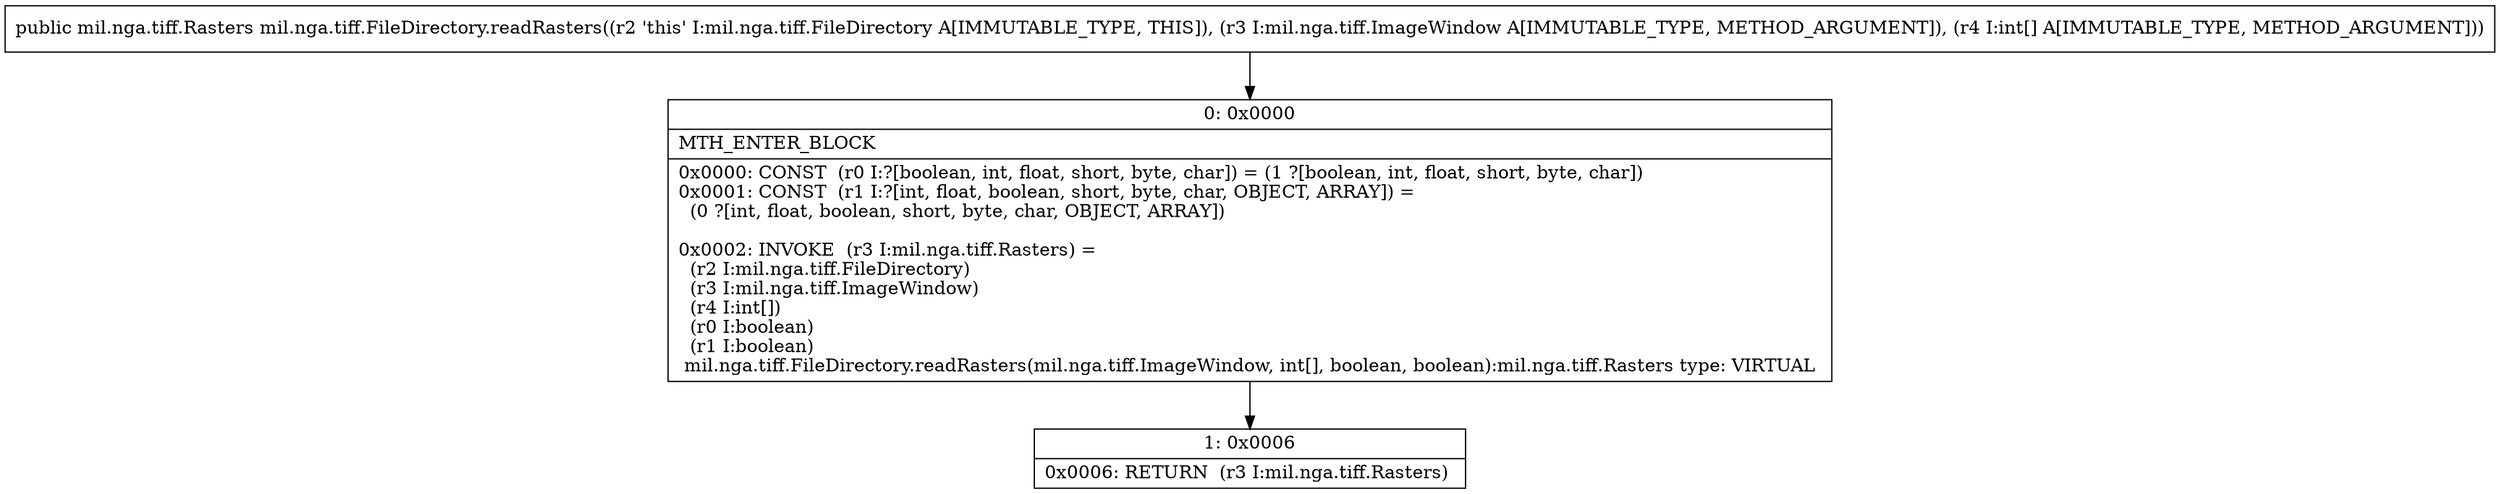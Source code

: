 digraph "CFG formil.nga.tiff.FileDirectory.readRasters(Lmil\/nga\/tiff\/ImageWindow;[I)Lmil\/nga\/tiff\/Rasters;" {
Node_0 [shape=record,label="{0\:\ 0x0000|MTH_ENTER_BLOCK\l|0x0000: CONST  (r0 I:?[boolean, int, float, short, byte, char]) = (1 ?[boolean, int, float, short, byte, char]) \l0x0001: CONST  (r1 I:?[int, float, boolean, short, byte, char, OBJECT, ARRAY]) = \l  (0 ?[int, float, boolean, short, byte, char, OBJECT, ARRAY])\l \l0x0002: INVOKE  (r3 I:mil.nga.tiff.Rasters) = \l  (r2 I:mil.nga.tiff.FileDirectory)\l  (r3 I:mil.nga.tiff.ImageWindow)\l  (r4 I:int[])\l  (r0 I:boolean)\l  (r1 I:boolean)\l mil.nga.tiff.FileDirectory.readRasters(mil.nga.tiff.ImageWindow, int[], boolean, boolean):mil.nga.tiff.Rasters type: VIRTUAL \l}"];
Node_1 [shape=record,label="{1\:\ 0x0006|0x0006: RETURN  (r3 I:mil.nga.tiff.Rasters) \l}"];
MethodNode[shape=record,label="{public mil.nga.tiff.Rasters mil.nga.tiff.FileDirectory.readRasters((r2 'this' I:mil.nga.tiff.FileDirectory A[IMMUTABLE_TYPE, THIS]), (r3 I:mil.nga.tiff.ImageWindow A[IMMUTABLE_TYPE, METHOD_ARGUMENT]), (r4 I:int[] A[IMMUTABLE_TYPE, METHOD_ARGUMENT])) }"];
MethodNode -> Node_0;
Node_0 -> Node_1;
}

